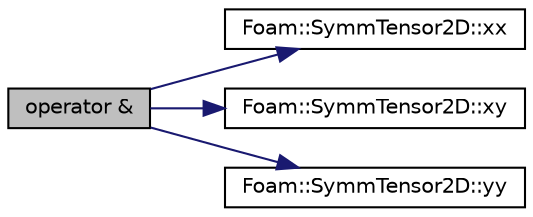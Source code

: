 digraph "operator &amp;"
{
  bgcolor="transparent";
  edge [fontname="Helvetica",fontsize="10",labelfontname="Helvetica",labelfontsize="10"];
  node [fontname="Helvetica",fontsize="10",shape=record];
  rankdir="LR";
  Node141000 [label="operator &",height=0.2,width=0.4,color="black", fillcolor="grey75", style="filled", fontcolor="black"];
  Node141000 -> Node141001 [color="midnightblue",fontsize="10",style="solid",fontname="Helvetica"];
  Node141001 [label="Foam::SymmTensor2D::xx",height=0.2,width=0.4,color="black",URL="$a29621.html#a1b97c7c1ed81b4fb23da8dcb71a8cd2a"];
  Node141000 -> Node141002 [color="midnightblue",fontsize="10",style="solid",fontname="Helvetica"];
  Node141002 [label="Foam::SymmTensor2D::xy",height=0.2,width=0.4,color="black",URL="$a29621.html#aab470ae2a5eeac8c33a7b6abac6b39b3"];
  Node141000 -> Node141003 [color="midnightblue",fontsize="10",style="solid",fontname="Helvetica"];
  Node141003 [label="Foam::SymmTensor2D::yy",height=0.2,width=0.4,color="black",URL="$a29621.html#aba9d77023a5662b9c2d3639d5de555a0"];
}
